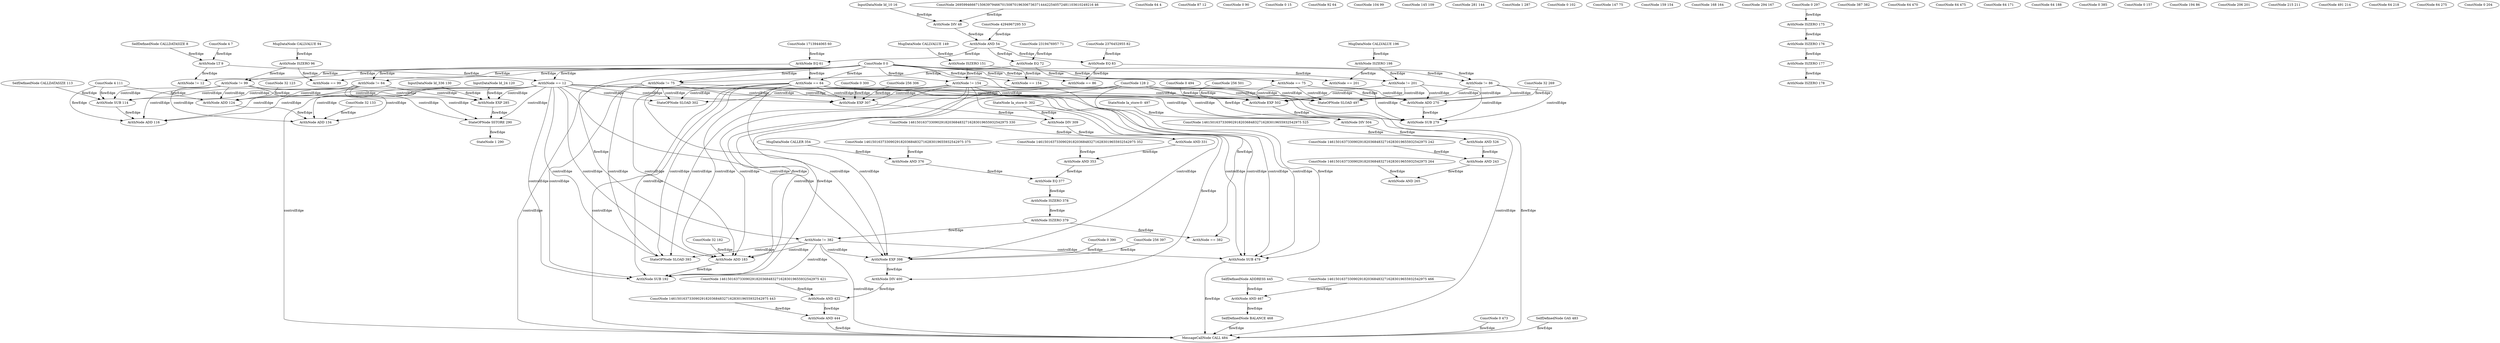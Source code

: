 strict digraph  {
"ConstNode 128 2" [count=1];
"ConstNode 64 4" [count=2];
"ConstNode 4 7" [count=3];
"ArithNode LT 9" [count=4];
"ConstNode 87 12" [count=5];
"ConstNode 0 0" [count=6];
"ArithNode != 12" [count=7];
"ArithNode == 12" [count=8];
"ConstNode 0 90" [count=9];
"SelfDefinedNode CALLDATASIZE 8";
"ConstNode 0 15" [count=10];
"InputDataNode Id_10 16" [count=11];
"ConstNode 26959946667150639794667015087019630673637144422540572481103610249216 46" [count=12];
"ArithNode DIV 48" [count=13];
"ConstNode 4294967295 53" [count=14];
"ArithNode AND 54" [count=15];
"ConstNode 1713944065 60" [count=16];
"ArithNode EQ 61" [count=17];
"ConstNode 92 64" [count=18];
"ConstNode 0 0" [count=19];
"ArithNode != 64" [count=20];
"ArithNode == 64" [count=21];
"MsgDataNode CALLVALUE 94" [count=22];
"ArithNode ISZERO 96" [count=23];
"ConstNode 104 99" [count=24];
"ConstNode 0 0" [count=25];
"ArithNode != 99" [count=26];
"ArithNode == 99" [count=27];
"ConstNode 145 109" [count=28];
"ConstNode 4 111" [count=29];
"ArithNode SUB 114" [count=30];
"ArithNode ADD 116" [count=31];
"InputDataNode Id_24 120" [count=32];
"ConstNode 32 123" [count=33];
"ArithNode ADD 124" [count=34];
"InputDataNode Id_336 130" [count=35];
"ConstNode 32 133" [count=36];
"ArithNode ADD 134" [count=37];
"ConstNode 281 144" [count=38];
"ArithNode EXP 285" [count=39];
"ConstNode 1 287" [count=40];
"StateNode 1 290" [count=41];
"StateOPNode SSTORE 290" [count=42];
"SelfDefinedNode CALLDATASIZE 113";
"ConstNode 0 102" [count=43];
"ConstNode 2319476957 71" [count=44];
"ArithNode EQ 72" [count=45];
"ConstNode 147 75" [count=46];
"ConstNode 0 0" [count=47];
"ArithNode != 75" [count=48];
"ArithNode == 75" [count=49];
"MsgDataNode CALLVALUE 149" [count=50];
"ArithNode ISZERO 151" [count=51];
"ConstNode 159 154" [count=52];
"ConstNode 0 0" [count=53];
"ArithNode != 154" [count=54];
"ArithNode == 154" [count=55];
"ConstNode 168 164" [count=56];
"ConstNode 294 167" [count=57];
"ConstNode 0 297" [count=58];
"ConstNode 0 300" [count=59];
"StateNode Ia_store-0- 302" [count=60];
"StateOPNode SLOAD 302" [count=61];
"ConstNode 256 306" [count=62];
"ArithNode EXP 307" [count=63];
"ArithNode DIV 309" [count=64];
"ConstNode 1461501637330902918203684832716283019655932542975 330" [count=65];
"ArithNode AND 331" [count=66];
"ConstNode 1461501637330902918203684832716283019655932542975 352" [count=67];
"ArithNode AND 353" [count=68];
"MsgDataNode CALLER 354" [count=69];
"ConstNode 1461501637330902918203684832716283019655932542975 375" [count=70];
"ArithNode AND 376" [count=71];
"ArithNode EQ 377" [count=72];
"ArithNode ISZERO 378" [count=73];
"ArithNode ISZERO 379" [count=74];
"ConstNode 387 382" [count=75];
"ConstNode 0 0" [count=76];
"ArithNode != 382" [count=77];
"ArithNode == 382" [count=78];
"ConstNode 0 390" [count=79];
"StateOPNode SLOAD 393" [count=80];
"ConstNode 256 397" [count=81];
"ArithNode EXP 398" [count=82];
"ArithNode DIV 400" [count=83];
"ConstNode 1461501637330902918203684832716283019655932542975 421" [count=84];
"ArithNode AND 422" [count=85];
"ConstNode 1461501637330902918203684832716283019655932542975 443" [count=86];
"ArithNode AND 444" [count=87];
"ConstNode 1461501637330902918203684832716283019655932542975 466" [count=88];
"ArithNode AND 467" [count=89];
"SelfDefinedNode BALANCE 468" [count=90];
"ConstNode 64 470" [count=91];
"ConstNode 0 473" [count=92];
"ConstNode 64 475" [count=93];
"ArithNode SUB 479" [count=94];
"MessageCallNode CALL 484" [count=95];
"ConstNode 64 171" [count=96];
"ArithNode ISZERO 175" [count=97];
"ArithNode ISZERO 176" [count=98];
"ArithNode ISZERO 177" [count=99];
"ArithNode ISZERO 178" [count=100];
"ConstNode 32 182" [count=101];
"ArithNode ADD 183" [count=102];
"ConstNode 64 188" [count=103];
"ArithNode SUB 192" [count=104];
"SelfDefinedNode ADDRESS 445";
"SelfDefinedNode GAS 483";
"ConstNode 0 385" [count=105];
"ConstNode 0 157" [count=106];
"ConstNode 2376452955 82" [count=107];
"ArithNode EQ 83" [count=108];
"ConstNode 194 86" [count=109];
"ConstNode 0 0" [count=110];
"ArithNode != 86" [count=111];
"ArithNode == 86" [count=112];
"MsgDataNode CALLVALUE 196" [count=113];
"ArithNode ISZERO 198" [count=114];
"ConstNode 206 201" [count=115];
"ConstNode 0 0" [count=116];
"ArithNode != 201" [count=117];
"ArithNode == 201" [count=118];
"ConstNode 215 211" [count=119];
"ConstNode 491 214" [count=120];
"ConstNode 0 494" [count=121];
"StateNode Ia_store-0- 497" [count=122];
"StateOPNode SLOAD 497" [count=123];
"ConstNode 256 501" [count=124];
"ArithNode EXP 502" [count=125];
"ArithNode DIV 504" [count=126];
"ConstNode 1461501637330902918203684832716283019655932542975 525" [count=127];
"ArithNode AND 526" [count=128];
"ConstNode 64 218" [count=129];
"ConstNode 1461501637330902918203684832716283019655932542975 242" [count=130];
"ArithNode AND 243" [count=131];
"ConstNode 1461501637330902918203684832716283019655932542975 264" [count=132];
"ArithNode AND 265" [count=133];
"ConstNode 32 269" [count=134];
"ArithNode ADD 270" [count=135];
"ConstNode 64 275" [count=136];
"ArithNode SUB 279" [count=137];
"ConstNode 0 204" [count=138];
"ConstNode 0 90" [count=139];
"ConstNode 128 2" -> "ArithNode SUB 479"  [branchList="['branch_4', 'branch_4']", label=flowEdge];
"ConstNode 128 2" -> "MessageCallNode CALL 484"  [branchList="['branch_4', 'branch_4']", label=flowEdge];
"ConstNode 128 2" -> "ArithNode ADD 183"  [branchList="['branch_4']", label=flowEdge];
"ConstNode 128 2" -> "ArithNode SUB 192"  [branchList="['branch_4']", label=flowEdge];
"ConstNode 128 2" -> "ArithNode ADD 270"  [branchList="['branch_7']", label=flowEdge];
"ConstNode 128 2" -> "ArithNode SUB 279"  [branchList="['branch_7']", label=flowEdge];
"ConstNode 4 7" -> "ArithNode LT 9"  [branchList="['branch_1', 'branch_2', 'branch_3', 'branch_4', 'branch_5', 'branch_6', 'branch_7', 'branch_8', 'branch_9']", label=flowEdge];
"ArithNode LT 9" -> "ArithNode == 12"  [branchList="['branch_1', 'branch_2', 'branch_3', 'branch_4', 'branch_5', 'branch_6', 'branch_7', 'branch_8', 'branch_9']", label=flowEdge];
"ArithNode LT 9" -> "ArithNode != 12"  [branchList="['branch_1', 'branch_2', 'branch_3', 'branch_4', 'branch_5', 'branch_6', 'branch_7', 'branch_8', 'branch_9']", label=flowEdge];
"ConstNode 0 0" -> "ArithNode == 12"  [branchList="['branch_1', 'branch_2', 'branch_3', 'branch_4', 'branch_5', 'branch_6', 'branch_7', 'branch_8', 'branch_9']", label=flowEdge];
"ConstNode 0 0" -> "ArithNode != 12"  [branchList="['branch_1', 'branch_2', 'branch_3', 'branch_4', 'branch_5', 'branch_6', 'branch_7', 'branch_8', 'branch_9']", label=flowEdge];
"ArithNode == 12" -> "ArithNode SUB 114"  [branchList="['branch_2']", label=controlEdge];
"ArithNode == 12" -> "ArithNode ADD 116"  [branchList="['branch_2']", label=controlEdge];
"ArithNode == 12" -> "ArithNode ADD 124"  [branchList="['branch_2']", label=controlEdge];
"ArithNode == 12" -> "ArithNode ADD 134"  [branchList="['branch_2']", label=controlEdge];
"ArithNode == 12" -> "ArithNode EXP 285"  [branchList="['branch_2']", label=controlEdge];
"ArithNode == 12" -> "StateOPNode SSTORE 290"  [branchList="['branch_2']", label=controlEdge];
"ArithNode == 12" -> "StateOPNode SLOAD 302"  [branchList="['branch_4', 'branch_5']", label=controlEdge];
"ArithNode == 12" -> "ArithNode EXP 307"  [branchList="['branch_4', 'branch_5']", label=controlEdge];
"ArithNode == 12" -> "StateOPNode SLOAD 393"  [branchList="['branch_4']", label=controlEdge];
"ArithNode == 12" -> "ArithNode EXP 398"  [branchList="['branch_4']", label=controlEdge];
"ArithNode == 12" -> "ArithNode SUB 479"  [branchList="['branch_4']", label=controlEdge];
"ArithNode == 12" -> "MessageCallNode CALL 484"  [branchList="['branch_4']", label=controlEdge];
"ArithNode == 12" -> "ArithNode ADD 183"  [branchList="['branch_4']", label=controlEdge];
"ArithNode == 12" -> "ArithNode SUB 192"  [branchList="['branch_4']", label=controlEdge];
"ArithNode == 12" -> "StateOPNode SLOAD 497"  [branchList="['branch_7']", label=controlEdge];
"ArithNode == 12" -> "ArithNode EXP 502"  [branchList="['branch_7']", label=controlEdge];
"ArithNode == 12" -> "ArithNode ADD 270"  [branchList="['branch_7']", label=controlEdge];
"ArithNode == 12" -> "ArithNode SUB 279"  [branchList="['branch_7']", label=controlEdge];
"SelfDefinedNode CALLDATASIZE 8" -> "ArithNode LT 9"  [branchList="['branch_1', 'branch_2', 'branch_3', 'branch_4', 'branch_5', 'branch_6', 'branch_7', 'branch_8', 'branch_9']", label=flowEdge];
"InputDataNode Id_10 16" -> "ArithNode DIV 48"  [branchList="['branch_2', 'branch_3', 'branch_4', 'branch_5', 'branch_6', 'branch_7', 'branch_8', 'branch_9']", label=flowEdge];
"ConstNode 26959946667150639794667015087019630673637144422540572481103610249216 46" -> "ArithNode DIV 48"  [branchList="['branch_2', 'branch_3', 'branch_4', 'branch_5', 'branch_6', 'branch_7', 'branch_8', 'branch_9']", label=flowEdge];
"ArithNode DIV 48" -> "ArithNode AND 54"  [branchList="['branch_2', 'branch_3', 'branch_4', 'branch_5', 'branch_6', 'branch_7', 'branch_8', 'branch_9']", label=flowEdge];
"ConstNode 4294967295 53" -> "ArithNode AND 54"  [branchList="['branch_2', 'branch_3', 'branch_4', 'branch_5', 'branch_6', 'branch_7', 'branch_8', 'branch_9']", label=flowEdge];
"ArithNode AND 54" -> "ArithNode EQ 61"  [branchList="['branch_2', 'branch_3', 'branch_4', 'branch_5', 'branch_6', 'branch_7', 'branch_8', 'branch_9']", label=flowEdge];
"ArithNode AND 54" -> "ArithNode EQ 72"  [branchList="['branch_4', 'branch_5', 'branch_6', 'branch_7', 'branch_8', 'branch_9']", label=flowEdge];
"ArithNode AND 54" -> "ArithNode EQ 83"  [branchList="['branch_7', 'branch_8', 'branch_9']", label=flowEdge];
"ConstNode 1713944065 60" -> "ArithNode EQ 61"  [branchList="['branch_2', 'branch_3', 'branch_4', 'branch_5', 'branch_6', 'branch_7', 'branch_8', 'branch_9']", label=flowEdge];
"ArithNode EQ 61" -> "ArithNode == 64"  [branchList="['branch_2', 'branch_3', 'branch_4', 'branch_5', 'branch_6', 'branch_7', 'branch_8', 'branch_9']", label=flowEdge];
"ArithNode EQ 61" -> "ArithNode != 64"  [branchList="['branch_2', 'branch_3', 'branch_4', 'branch_5', 'branch_6', 'branch_7', 'branch_8', 'branch_9']", label=flowEdge];
"ConstNode 0 0" -> "ArithNode == 64"  [branchList="['branch_2', 'branch_3', 'branch_4', 'branch_5', 'branch_6', 'branch_7', 'branch_8', 'branch_9']", label=flowEdge];
"ConstNode 0 0" -> "ArithNode != 64"  [branchList="['branch_2', 'branch_3', 'branch_4', 'branch_5', 'branch_6', 'branch_7', 'branch_8', 'branch_9']", label=flowEdge];
"ArithNode != 64" -> "ArithNode SUB 114"  [branchList="['branch_2']", label=controlEdge];
"ArithNode != 64" -> "ArithNode ADD 116"  [branchList="['branch_2']", label=controlEdge];
"ArithNode != 64" -> "ArithNode ADD 124"  [branchList="['branch_2']", label=controlEdge];
"ArithNode != 64" -> "ArithNode ADD 134"  [branchList="['branch_2']", label=controlEdge];
"ArithNode != 64" -> "ArithNode EXP 285"  [branchList="['branch_2']", label=controlEdge];
"ArithNode != 64" -> "StateOPNode SSTORE 290"  [branchList="['branch_2']", label=controlEdge];
"ArithNode == 64" -> "StateOPNode SLOAD 302"  [branchList="['branch_4', 'branch_5']", label=controlEdge];
"ArithNode == 64" -> "ArithNode EXP 307"  [branchList="['branch_4', 'branch_5']", label=controlEdge];
"ArithNode == 64" -> "StateOPNode SLOAD 393"  [branchList="['branch_4']", label=controlEdge];
"ArithNode == 64" -> "ArithNode EXP 398"  [branchList="['branch_4']", label=controlEdge];
"ArithNode == 64" -> "ArithNode SUB 479"  [branchList="['branch_4']", label=controlEdge];
"ArithNode == 64" -> "MessageCallNode CALL 484"  [branchList="['branch_4']", label=controlEdge];
"ArithNode == 64" -> "ArithNode ADD 183"  [branchList="['branch_4']", label=controlEdge];
"ArithNode == 64" -> "ArithNode SUB 192"  [branchList="['branch_4']", label=controlEdge];
"ArithNode == 64" -> "StateOPNode SLOAD 497"  [branchList="['branch_7']", label=controlEdge];
"ArithNode == 64" -> "ArithNode EXP 502"  [branchList="['branch_7']", label=controlEdge];
"ArithNode == 64" -> "ArithNode ADD 270"  [branchList="['branch_7']", label=controlEdge];
"ArithNode == 64" -> "ArithNode SUB 279"  [branchList="['branch_7']", label=controlEdge];
"MsgDataNode CALLVALUE 94" -> "ArithNode ISZERO 96"  [branchList="['branch_2', 'branch_2', 'branch_3', 'branch_3']", label=flowEdge];
"ArithNode ISZERO 96" -> "ArithNode == 99"  [branchList="['branch_2', 'branch_3']", label=flowEdge];
"ArithNode ISZERO 96" -> "ArithNode != 99"  [branchList="['branch_2', 'branch_3']", label=flowEdge];
"ConstNode 0 0" -> "ArithNode == 99"  [branchList="['branch_2', 'branch_3']", label=flowEdge];
"ConstNode 0 0" -> "ArithNode != 99"  [branchList="['branch_2', 'branch_3']", label=flowEdge];
"ArithNode != 99" -> "ArithNode SUB 114"  [branchList="['branch_2']", label=controlEdge];
"ArithNode != 99" -> "ArithNode ADD 116"  [branchList="['branch_2']", label=controlEdge];
"ArithNode != 99" -> "ArithNode ADD 124"  [branchList="['branch_2']", label=controlEdge];
"ArithNode != 99" -> "ArithNode ADD 134"  [branchList="['branch_2']", label=controlEdge];
"ArithNode != 99" -> "ArithNode EXP 285"  [branchList="['branch_2']", label=controlEdge];
"ArithNode != 99" -> "StateOPNode SSTORE 290"  [branchList="['branch_2']", label=controlEdge];
"ConstNode 4 111" -> "ArithNode SUB 114"  [branchList="['branch_2']", label=flowEdge];
"ConstNode 4 111" -> "ArithNode ADD 116"  [branchList="['branch_2']", label=flowEdge];
"ConstNode 4 111" -> "ArithNode ADD 124"  [branchList="['branch_2']", label=flowEdge];
"ArithNode SUB 114" -> "ArithNode ADD 116"  [branchList="['branch_2']", label=flowEdge];
"InputDataNode Id_24 120" -> "ArithNode EXP 285"  [branchList="['branch_2']", label=flowEdge];
"ConstNode 32 123" -> "ArithNode ADD 124"  [branchList="['branch_2']", label=flowEdge];
"ArithNode ADD 124" -> "ArithNode ADD 134"  [branchList="['branch_2']", label=flowEdge];
"InputDataNode Id_336 130" -> "ArithNode EXP 285"  [branchList="['branch_2']", label=flowEdge];
"ConstNode 32 133" -> "ArithNode ADD 134"  [branchList="['branch_2']", label=flowEdge];
"ArithNode EXP 285" -> "StateOPNode SSTORE 290"  [branchList="['branch_2']", label=flowEdge];
"StateOPNode SSTORE 290" -> "StateNode 1 290"  [branchList="['branch_2']", label=flowEdge];
"SelfDefinedNode CALLDATASIZE 113" -> "ArithNode SUB 114"  [branchList="['branch_2']", label=flowEdge];
"ConstNode 2319476957 71" -> "ArithNode EQ 72"  [branchList="['branch_4', 'branch_5', 'branch_6', 'branch_7', 'branch_8', 'branch_9']", label=flowEdge];
"ArithNode EQ 72" -> "ArithNode == 75"  [branchList="['branch_4', 'branch_5', 'branch_6', 'branch_7', 'branch_8', 'branch_9']", label=flowEdge];
"ArithNode EQ 72" -> "ArithNode != 75"  [branchList="['branch_4', 'branch_5', 'branch_6', 'branch_7', 'branch_8', 'branch_9']", label=flowEdge];
"ConstNode 0 0" -> "ArithNode == 75"  [branchList="['branch_4', 'branch_5', 'branch_6', 'branch_7', 'branch_8', 'branch_9']", label=flowEdge];
"ConstNode 0 0" -> "ArithNode != 75"  [branchList="['branch_4', 'branch_5', 'branch_6', 'branch_7', 'branch_8', 'branch_9']", label=flowEdge];
"ArithNode != 75" -> "StateOPNode SLOAD 302"  [branchList="['branch_4', 'branch_5']", label=controlEdge];
"ArithNode != 75" -> "ArithNode EXP 307"  [branchList="['branch_4', 'branch_5']", label=controlEdge];
"ArithNode != 75" -> "StateOPNode SLOAD 393"  [branchList="['branch_4']", label=controlEdge];
"ArithNode != 75" -> "ArithNode EXP 398"  [branchList="['branch_4']", label=controlEdge];
"ArithNode != 75" -> "ArithNode SUB 479"  [branchList="['branch_4']", label=controlEdge];
"ArithNode != 75" -> "MessageCallNode CALL 484"  [branchList="['branch_4']", label=controlEdge];
"ArithNode != 75" -> "ArithNode ADD 183"  [branchList="['branch_4']", label=controlEdge];
"ArithNode != 75" -> "ArithNode SUB 192"  [branchList="['branch_4']", label=controlEdge];
"ArithNode == 75" -> "StateOPNode SLOAD 497"  [branchList="['branch_7']", label=controlEdge];
"ArithNode == 75" -> "ArithNode EXP 502"  [branchList="['branch_7']", label=controlEdge];
"ArithNode == 75" -> "ArithNode ADD 270"  [branchList="['branch_7']", label=controlEdge];
"ArithNode == 75" -> "ArithNode SUB 279"  [branchList="['branch_7']", label=controlEdge];
"MsgDataNode CALLVALUE 149" -> "ArithNode ISZERO 151"  [branchList="['branch_4', 'branch_4', 'branch_5', 'branch_5', 'branch_6', 'branch_6']", label=flowEdge];
"ArithNode ISZERO 151" -> "ArithNode == 154"  [branchList="['branch_4', 'branch_5', 'branch_6']", label=flowEdge];
"ArithNode ISZERO 151" -> "ArithNode != 154"  [branchList="['branch_4', 'branch_5', 'branch_6']", label=flowEdge];
"ConstNode 0 0" -> "ArithNode == 154"  [branchList="['branch_4', 'branch_5', 'branch_6']", label=flowEdge];
"ConstNode 0 0" -> "ArithNode != 154"  [branchList="['branch_4', 'branch_5', 'branch_6']", label=flowEdge];
"ArithNode != 154" -> "StateOPNode SLOAD 302"  [branchList="['branch_4', 'branch_5']", label=controlEdge];
"ArithNode != 154" -> "ArithNode EXP 307"  [branchList="['branch_4', 'branch_5']", label=controlEdge];
"ArithNode != 154" -> "StateOPNode SLOAD 393"  [branchList="['branch_4']", label=controlEdge];
"ArithNode != 154" -> "ArithNode EXP 398"  [branchList="['branch_4']", label=controlEdge];
"ArithNode != 154" -> "ArithNode SUB 479"  [branchList="['branch_4']", label=controlEdge];
"ArithNode != 154" -> "MessageCallNode CALL 484"  [branchList="['branch_4']", label=controlEdge];
"ArithNode != 154" -> "ArithNode ADD 183"  [branchList="['branch_4']", label=controlEdge];
"ArithNode != 154" -> "ArithNode SUB 192"  [branchList="['branch_4']", label=controlEdge];
"ConstNode 0 297" -> "ArithNode ISZERO 175"  [branchList="['branch_4', 'branch_4']", label=flowEdge];
"ConstNode 0 300" -> "ArithNode EXP 307"  [branchList="['branch_4', 'branch_5']", label=flowEdge];
"StateNode Ia_store-0- 302" -> "ArithNode DIV 309"  [branchList="['branch_4', 'branch_5']", label=flowEdge];
"StateNode Ia_store-0- 302" -> "ArithNode DIV 400"  [branchList="['branch_4']", label=flowEdge];
"ConstNode 256 306" -> "ArithNode EXP 307"  [branchList="['branch_4', 'branch_5']", label=flowEdge];
"ArithNode EXP 307" -> "ArithNode DIV 309"  [branchList="['branch_4', 'branch_5']", label=flowEdge];
"ArithNode DIV 309" -> "ArithNode AND 331"  [branchList="['branch_4', 'branch_5']", label=flowEdge];
"ConstNode 1461501637330902918203684832716283019655932542975 330" -> "ArithNode AND 331"  [branchList="['branch_4', 'branch_5']", label=flowEdge];
"ArithNode AND 331" -> "ArithNode AND 353"  [branchList="['branch_4', 'branch_5']", label=flowEdge];
"ConstNode 1461501637330902918203684832716283019655932542975 352" -> "ArithNode AND 353"  [branchList="['branch_4', 'branch_5']", label=flowEdge];
"ArithNode AND 353" -> "ArithNode EQ 377"  [branchList="['branch_4', 'branch_5']", label=flowEdge];
"MsgDataNode CALLER 354" -> "ArithNode AND 376"  [branchList="['branch_4', 'branch_5']", label=flowEdge];
"ConstNode 1461501637330902918203684832716283019655932542975 375" -> "ArithNode AND 376"  [branchList="['branch_4', 'branch_5']", label=flowEdge];
"ArithNode AND 376" -> "ArithNode EQ 377"  [branchList="['branch_4', 'branch_5']", label=flowEdge];
"ArithNode EQ 377" -> "ArithNode ISZERO 378"  [branchList="['branch_4', 'branch_4', 'branch_5', 'branch_5']", label=flowEdge];
"ArithNode ISZERO 378" -> "ArithNode ISZERO 379"  [branchList="['branch_4', 'branch_4', 'branch_5', 'branch_5']", label=flowEdge];
"ArithNode ISZERO 379" -> "ArithNode == 382"  [branchList="['branch_4', 'branch_5']", label=flowEdge];
"ArithNode ISZERO 379" -> "ArithNode != 382"  [branchList="['branch_4', 'branch_5']", label=flowEdge];
"ConstNode 0 0" -> "ArithNode == 382"  [branchList="['branch_4', 'branch_5']", label=flowEdge];
"ConstNode 0 0" -> "ArithNode != 382"  [branchList="['branch_4', 'branch_5']", label=flowEdge];
"ArithNode != 382" -> "StateOPNode SLOAD 393"  [branchList="['branch_4']", label=controlEdge];
"ArithNode != 382" -> "ArithNode EXP 398"  [branchList="['branch_4']", label=controlEdge];
"ArithNode != 382" -> "ArithNode SUB 479"  [branchList="['branch_4']", label=controlEdge];
"ArithNode != 382" -> "MessageCallNode CALL 484"  [branchList="['branch_4']", label=controlEdge];
"ArithNode != 382" -> "ArithNode ADD 183"  [branchList="['branch_4']", label=controlEdge];
"ArithNode != 382" -> "ArithNode SUB 192"  [branchList="['branch_4']", label=controlEdge];
"ConstNode 0 390" -> "ArithNode EXP 398"  [branchList="['branch_4']", label=flowEdge];
"ConstNode 256 397" -> "ArithNode EXP 398"  [branchList="['branch_4']", label=flowEdge];
"ArithNode EXP 398" -> "ArithNode DIV 400"  [branchList="['branch_4']", label=flowEdge];
"ArithNode DIV 400" -> "ArithNode AND 422"  [branchList="['branch_4']", label=flowEdge];
"ConstNode 1461501637330902918203684832716283019655932542975 421" -> "ArithNode AND 422"  [branchList="['branch_4']", label=flowEdge];
"ArithNode AND 422" -> "ArithNode AND 444"  [branchList="['branch_4']", label=flowEdge];
"ConstNode 1461501637330902918203684832716283019655932542975 443" -> "ArithNode AND 444"  [branchList="['branch_4']", label=flowEdge];
"ArithNode AND 444" -> "MessageCallNode CALL 484"  [branchList="['branch_4']", label=flowEdge];
"ConstNode 1461501637330902918203684832716283019655932542975 466" -> "ArithNode AND 467"  [branchList="['branch_4']", label=flowEdge];
"ArithNode AND 467" -> "SelfDefinedNode BALANCE 468"  [branchList="['branch_4']", label=flowEdge];
"SelfDefinedNode BALANCE 468" -> "MessageCallNode CALL 484"  [branchList="['branch_4']", label=flowEdge];
"ConstNode 0 473" -> "MessageCallNode CALL 484"  [branchList="['branch_4']", label=flowEdge];
"ArithNode SUB 479" -> "MessageCallNode CALL 484"  [branchList="['branch_4']", label=flowEdge];
"ArithNode ISZERO 175" -> "ArithNode ISZERO 176"  [branchList="['branch_4', 'branch_4']", label=flowEdge];
"ArithNode ISZERO 176" -> "ArithNode ISZERO 177"  [branchList="['branch_4', 'branch_4']", label=flowEdge];
"ArithNode ISZERO 177" -> "ArithNode ISZERO 178"  [branchList="['branch_4', 'branch_4']", label=flowEdge];
"ConstNode 32 182" -> "ArithNode ADD 183"  [branchList="['branch_4']", label=flowEdge];
"ArithNode ADD 183" -> "ArithNode SUB 192"  [branchList="['branch_4']", label=flowEdge];
"SelfDefinedNode ADDRESS 445" -> "ArithNode AND 467"  [branchList="['branch_4']", label=flowEdge];
"SelfDefinedNode GAS 483" -> "MessageCallNode CALL 484"  [branchList="['branch_4']", label=flowEdge];
"ConstNode 2376452955 82" -> "ArithNode EQ 83"  [branchList="['branch_7', 'branch_8', 'branch_9']", label=flowEdge];
"ArithNode EQ 83" -> "ArithNode == 86"  [branchList="['branch_7', 'branch_8', 'branch_9']", label=flowEdge];
"ArithNode EQ 83" -> "ArithNode != 86"  [branchList="['branch_7', 'branch_8', 'branch_9']", label=flowEdge];
"ConstNode 0 0" -> "ArithNode == 86"  [branchList="['branch_7', 'branch_8', 'branch_9']", label=flowEdge];
"ConstNode 0 0" -> "ArithNode != 86"  [branchList="['branch_7', 'branch_8', 'branch_9']", label=flowEdge];
"ArithNode != 86" -> "StateOPNode SLOAD 497"  [branchList="['branch_7']", label=controlEdge];
"ArithNode != 86" -> "ArithNode EXP 502"  [branchList="['branch_7']", label=controlEdge];
"ArithNode != 86" -> "ArithNode ADD 270"  [branchList="['branch_7']", label=controlEdge];
"ArithNode != 86" -> "ArithNode SUB 279"  [branchList="['branch_7']", label=controlEdge];
"MsgDataNode CALLVALUE 196" -> "ArithNode ISZERO 198"  [branchList="['branch_7', 'branch_7', 'branch_8', 'branch_8']", label=flowEdge];
"ArithNode ISZERO 198" -> "ArithNode == 201"  [branchList="['branch_7', 'branch_8']", label=flowEdge];
"ArithNode ISZERO 198" -> "ArithNode != 201"  [branchList="['branch_7', 'branch_8']", label=flowEdge];
"ConstNode 0 0" -> "ArithNode == 201"  [branchList="['branch_7', 'branch_8']", label=flowEdge];
"ConstNode 0 0" -> "ArithNode != 201"  [branchList="['branch_7', 'branch_8']", label=flowEdge];
"ArithNode != 201" -> "StateOPNode SLOAD 497"  [branchList="['branch_7']", label=controlEdge];
"ArithNode != 201" -> "ArithNode EXP 502"  [branchList="['branch_7']", label=controlEdge];
"ArithNode != 201" -> "ArithNode ADD 270"  [branchList="['branch_7']", label=controlEdge];
"ArithNode != 201" -> "ArithNode SUB 279"  [branchList="['branch_7']", label=controlEdge];
"ConstNode 0 494" -> "ArithNode EXP 502"  [branchList="['branch_7']", label=flowEdge];
"StateNode Ia_store-0- 497" -> "ArithNode DIV 504"  [branchList="['branch_7']", label=flowEdge];
"ConstNode 256 501" -> "ArithNode EXP 502"  [branchList="['branch_7']", label=flowEdge];
"ArithNode EXP 502" -> "ArithNode DIV 504"  [branchList="['branch_7']", label=flowEdge];
"ArithNode DIV 504" -> "ArithNode AND 526"  [branchList="['branch_7']", label=flowEdge];
"ConstNode 1461501637330902918203684832716283019655932542975 525" -> "ArithNode AND 526"  [branchList="['branch_7']", label=flowEdge];
"ArithNode AND 526" -> "ArithNode AND 243"  [branchList="['branch_7']", label=flowEdge];
"ConstNode 1461501637330902918203684832716283019655932542975 242" -> "ArithNode AND 243"  [branchList="['branch_7']", label=flowEdge];
"ArithNode AND 243" -> "ArithNode AND 265"  [branchList="['branch_7']", label=flowEdge];
"ConstNode 1461501637330902918203684832716283019655932542975 264" -> "ArithNode AND 265"  [branchList="['branch_7']", label=flowEdge];
"ConstNode 32 269" -> "ArithNode ADD 270"  [branchList="['branch_7']", label=flowEdge];
"ArithNode ADD 270" -> "ArithNode SUB 279"  [branchList="['branch_7']", label=flowEdge];
}
